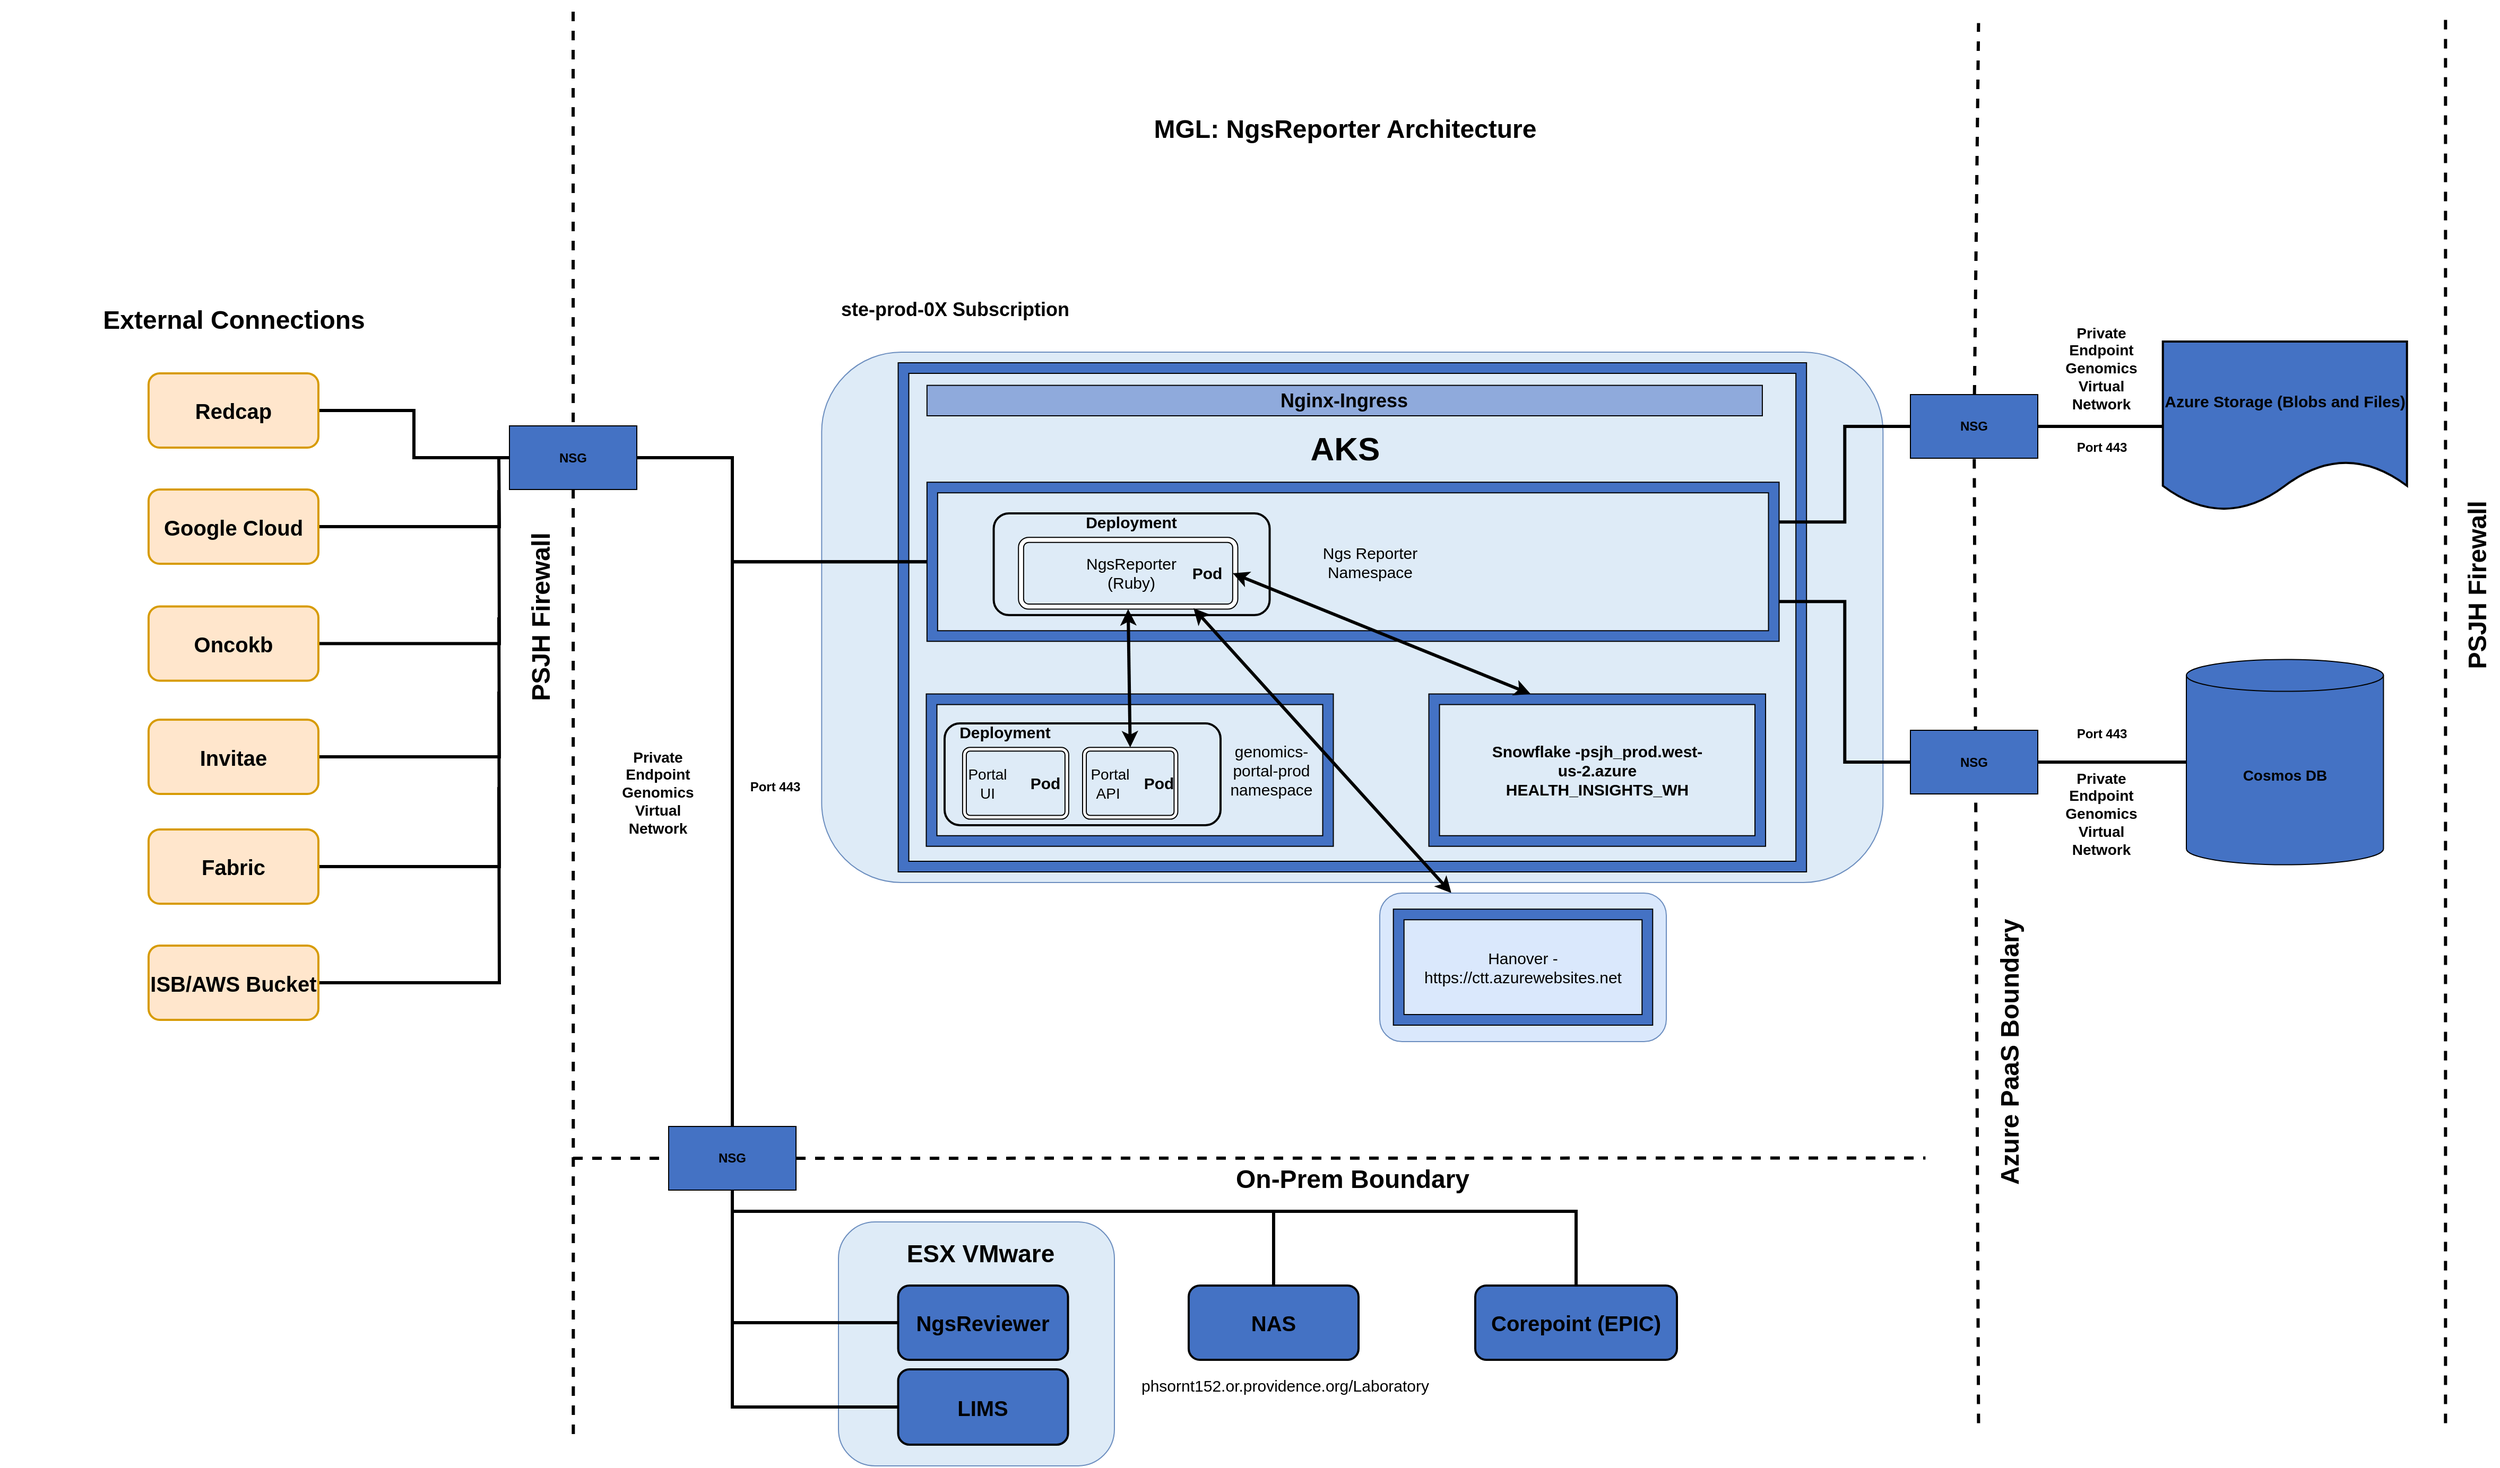 <mxfile version="20.0.3" type="github"><diagram name="Page-1" id="e3a06f82-3646-2815-327d-82caf3d4e204"><mxGraphModel dx="2142" dy="1944" grid="1" gridSize="10" guides="1" tooltips="1" connect="1" arrows="1" fold="1" page="1" pageScale="1.5" pageWidth="1169" pageHeight="826" background="none" math="0" shadow="0"><root><mxCell id="0" style=";html=1;"/><mxCell id="1" style=";html=1;" parent="0"/><mxCell id="6a7d8f32e03d9370-62" value="MGL: NgsReporter Architecture" style="text;strokeColor=none;fillColor=none;html=1;fontSize=24;fontStyle=1;verticalAlign=middle;align=center;" parent="1" vertex="1"><mxGeometry x="669.997" y="180" width="1394" height="60.267" as="geometry"/></mxCell><mxCell id="vWLtctp0Y2EUvDG1c7CQ-6" value="" style="rounded=1;whiteSpace=wrap;html=1;strokeColor=#6c8ebf;fillColor=#deebf7;" parent="1" vertex="1"><mxGeometry x="874.18" y="420" width="1000" height="500" as="geometry"/></mxCell><mxCell id="BTRELfzyAe2j1h-K1Ftg-1" style="edgeStyle=orthogonalEdgeStyle;rounded=0;orthogonalLoop=1;jettySize=auto;html=1;exitX=0;exitY=0.5;exitDx=0;exitDy=0;exitPerimeter=0;endArrow=none;endFill=0;strokeWidth=3;" parent="1" source="vWLtctp0Y2EUvDG1c7CQ-16" target="J1g_WNUgdPThKZRXv0Kn-5" edge="1"><mxGeometry relative="1" as="geometry"/></mxCell><mxCell id="vWLtctp0Y2EUvDG1c7CQ-16" value="&lt;span style=&quot;font-size: 14px;&quot;&gt;&lt;b&gt;Cosmos DB&lt;/b&gt;&lt;/span&gt;" style="shape=cylinder3;whiteSpace=wrap;html=1;boundedLbl=1;backgroundOutline=1;size=15;fillColor=#4472C4;" parent="1" vertex="1"><mxGeometry x="2160" y="709.73" width="185.71" height="193.56" as="geometry"/></mxCell><mxCell id="tGYNeZP_cqa0wACuk-C2-36" value="" style="group" parent="1" vertex="1" connectable="0"><mxGeometry x="946.27" y="430" width="855.82" height="690" as="geometry"/></mxCell><mxCell id="tGYNeZP_cqa0wACuk-C2-5" value="" style="verticalLabelPosition=bottom;verticalAlign=top;html=1;shape=mxgraph.basic.frame;dx=10;fillColor=#4472c4;" parent="tGYNeZP_cqa0wACuk-C2-36" vertex="1"><mxGeometry width="855.82" height="480" as="geometry"/></mxCell><mxCell id="tGYNeZP_cqa0wACuk-C2-9" value="" style="verticalLabelPosition=bottom;verticalAlign=top;html=1;shape=mxgraph.basic.frame;dx=10;fillColor=#4472c4;" parent="tGYNeZP_cqa0wACuk-C2-36" vertex="1"><mxGeometry x="27.14" y="112.62" width="802.86" height="150" as="geometry"/></mxCell><mxCell id="tGYNeZP_cqa0wACuk-C2-31" value="" style="group" parent="tGYNeZP_cqa0wACuk-C2-36" vertex="1" connectable="0"><mxGeometry x="90" y="141.998" width="260" height="95.935" as="geometry"/></mxCell><mxCell id="tGYNeZP_cqa0wACuk-C2-20" value="" style="rounded=1;whiteSpace=wrap;html=1;shadow=0;glass=0;sketch=0;fillColor=#DEEBF7;strokeWidth=2;" parent="tGYNeZP_cqa0wACuk-C2-31" vertex="1"><mxGeometry width="260" height="95.935" as="geometry"/></mxCell><mxCell id="tGYNeZP_cqa0wACuk-C2-19" value="" style="group;strokeWidth=1;fontSize=9;strokeColor=none;" parent="tGYNeZP_cqa0wACuk-C2-31" vertex="1" connectable="0"><mxGeometry x="23.33" y="22.57" width="206.67" height="67.72" as="geometry"/></mxCell><mxCell id="tGYNeZP_cqa0wACuk-C2-13" value="" style="verticalLabelPosition=bottom;verticalAlign=top;html=1;shape=mxgraph.basic.rounded_frame;dx=4.83;fillColor=default;" parent="tGYNeZP_cqa0wACuk-C2-19" vertex="1"><mxGeometry width="206.667" height="67.72" as="geometry"/></mxCell><mxCell id="tGYNeZP_cqa0wACuk-C2-21" value="&lt;span style=&quot;font-size: 15px;&quot;&gt;&lt;b&gt;Pod&lt;/b&gt;&lt;/span&gt;" style="text;html=1;strokeColor=none;fillColor=none;align=center;verticalAlign=middle;whiteSpace=wrap;rounded=0;shadow=0;glass=0;sketch=0;" parent="tGYNeZP_cqa0wACuk-C2-19" vertex="1"><mxGeometry x="155.384" y="28.219" width="45.202" height="11.29" as="geometry"/></mxCell><mxCell id="NLFzIcFkrFIh-OF0OQiE-4" value="NgsReporter (Ruby)" style="text;html=1;strokeColor=none;fillColor=none;align=center;verticalAlign=middle;whiteSpace=wrap;rounded=0;fontSize=15;" vertex="1" parent="tGYNeZP_cqa0wACuk-C2-31"><mxGeometry x="100" y="38.446" width="60" height="35.976" as="geometry"/></mxCell><mxCell id="NLFzIcFkrFIh-OF0OQiE-9" value="&lt;b&gt;Deployment&lt;/b&gt;" style="text;html=1;strokeColor=none;fillColor=none;align=center;verticalAlign=middle;whiteSpace=wrap;rounded=0;fontSize=15;" vertex="1" parent="tGYNeZP_cqa0wACuk-C2-31"><mxGeometry x="90" y="-7.43" width="80" height="30" as="geometry"/></mxCell><mxCell id="tGYNeZP_cqa0wACuk-C2-32" value="&lt;font style=&quot;font-size: 18px&quot;&gt;&lt;b&gt;Nginx-Ingress&lt;/b&gt;&lt;/font&gt;" style="rounded=0;whiteSpace=wrap;html=1;shadow=0;glass=0;sketch=0;fillColor=#8faadc;" parent="tGYNeZP_cqa0wACuk-C2-36" vertex="1"><mxGeometry x="27.14" y="21.3" width="787.06" height="28.7" as="geometry"/></mxCell><mxCell id="tGYNeZP_cqa0wACuk-C2-34" value="&lt;font size=&quot;1&quot;&gt;&lt;b style=&quot;font-size: 31px&quot;&gt;AKS&lt;/b&gt;&lt;/font&gt;" style="text;html=1;strokeColor=none;fillColor=none;align=center;verticalAlign=middle;whiteSpace=wrap;rounded=0;shadow=0;glass=0;sketch=0;" parent="tGYNeZP_cqa0wACuk-C2-36" vertex="1"><mxGeometry x="366.396" y="60.004" width="108.561" height="42.616" as="geometry"/></mxCell><mxCell id="NLFzIcFkrFIh-OF0OQiE-3" value="&lt;font style=&quot;font-size: 15px;&quot;&gt;Ngs Reporter Namespace&lt;/font&gt;" style="text;html=1;strokeColor=none;fillColor=none;align=center;verticalAlign=middle;whiteSpace=wrap;rounded=0;" vertex="1" parent="tGYNeZP_cqa0wACuk-C2-36"><mxGeometry x="380" y="163.033" width="130" height="49.167" as="geometry"/></mxCell><mxCell id="NLFzIcFkrFIh-OF0OQiE-6" value="" style="verticalLabelPosition=bottom;verticalAlign=top;html=1;shape=mxgraph.basic.frame;dx=10;fillColor=#4472c4;" vertex="1" parent="tGYNeZP_cqa0wACuk-C2-36"><mxGeometry x="26.48" y="312.31" width="383.52" height="143.62" as="geometry"/></mxCell><mxCell id="NLFzIcFkrFIh-OF0OQiE-22" value="genomics-portal-prod namespace" style="text;html=1;strokeColor=none;fillColor=none;align=center;verticalAlign=middle;whiteSpace=wrap;rounded=0;fontSize=15;" vertex="1" parent="tGYNeZP_cqa0wACuk-C2-36"><mxGeometry x="313.73" y="369.12" width="76.27" height="30" as="geometry"/></mxCell><mxCell id="NLFzIcFkrFIh-OF0OQiE-43" value="" style="verticalLabelPosition=bottom;verticalAlign=top;html=1;shape=mxgraph.basic.frame;dx=10;fillColor=#4472c4;" vertex="1" parent="tGYNeZP_cqa0wACuk-C2-36"><mxGeometry x="500" y="312.31" width="317.25" height="143.62" as="geometry"/></mxCell><mxCell id="NLFzIcFkrFIh-OF0OQiE-57" value="&lt;font style=&quot;font-size: 15px;&quot;&gt;&lt;b&gt;Snowflake -psjh_prod.west-us-2.azure HEALTH_INSIGHTS_WH&lt;/b&gt;&lt;/font&gt;" style="text;html=1;strokeColor=none;fillColor=none;align=center;verticalAlign=middle;whiteSpace=wrap;rounded=0;fontSize=9;" vertex="1" parent="tGYNeZP_cqa0wACuk-C2-36"><mxGeometry x="555.49" y="349.12" width="206.27" height="70" as="geometry"/></mxCell><mxCell id="NLFzIcFkrFIh-OF0OQiE-58" value="" style="endArrow=classic;startArrow=classic;html=1;rounded=0;fontSize=15;strokeWidth=3;exitX=1;exitY=0.5;exitDx=-4.83;exitDy=0;exitPerimeter=0;entryX=0;entryY=0;entryDx=95.88;entryDy=0;entryPerimeter=0;" edge="1" parent="tGYNeZP_cqa0wACuk-C2-36" source="tGYNeZP_cqa0wACuk-C2-13" target="NLFzIcFkrFIh-OF0OQiE-43"><mxGeometry width="50" height="50" relative="1" as="geometry"><mxPoint x="353.73" y="320" as="sourcePoint"/><mxPoint x="403.73" y="270" as="targetPoint"/></mxGeometry></mxCell><mxCell id="NLFzIcFkrFIh-OF0OQiE-63" value="" style="endArrow=classic;startArrow=classic;html=1;rounded=0;fontSize=15;strokeWidth=3;exitX=0.25;exitY=0;exitDx=0;exitDy=0;entryX=0.798;entryY=0.987;entryDx=0;entryDy=0;entryPerimeter=0;" edge="1" parent="tGYNeZP_cqa0wACuk-C2-36" source="NLFzIcFkrFIh-OF0OQiE-60" target="tGYNeZP_cqa0wACuk-C2-13"><mxGeometry width="50" height="50" relative="1" as="geometry"><mxPoint x="293.73" y="610" as="sourcePoint"/><mxPoint x="343.73" y="560" as="targetPoint"/></mxGeometry></mxCell><mxCell id="NLFzIcFkrFIh-OF0OQiE-61" value="" style="group" vertex="1" connectable="0" parent="tGYNeZP_cqa0wACuk-C2-36"><mxGeometry x="453.73" y="500" width="270" height="140" as="geometry"/></mxCell><mxCell id="NLFzIcFkrFIh-OF0OQiE-60" value="" style="rounded=1;whiteSpace=wrap;html=1;fontSize=15;strokeColor=#6c8ebf;strokeWidth=1;fillColor=#dae8fc;" vertex="1" parent="NLFzIcFkrFIh-OF0OQiE-61"><mxGeometry width="270" height="140" as="geometry"/></mxCell><mxCell id="NLFzIcFkrFIh-OF0OQiE-59" value="" style="verticalLabelPosition=bottom;verticalAlign=top;html=1;shape=mxgraph.basic.frame;dx=10;fillColor=#4472c4;" vertex="1" parent="NLFzIcFkrFIh-OF0OQiE-61"><mxGeometry x="12.857" y="15.167" width="244.286" height="109.278" as="geometry"/></mxCell><mxCell id="NLFzIcFkrFIh-OF0OQiE-62" value="Hanover - https://ctt.azurewebsites.net" style="text;html=1;strokeColor=none;fillColor=none;align=center;verticalAlign=middle;whiteSpace=wrap;rounded=0;fontSize=15;" vertex="1" parent="NLFzIcFkrFIh-OF0OQiE-61"><mxGeometry x="25" y="30" width="220" height="80" as="geometry"/></mxCell><mxCell id="tGYNeZP_cqa0wACuk-C2-38" value="" style="endArrow=none;dashed=1;html=1;strokeWidth=3;startArrow=none;" parent="1" source="J1g_WNUgdPThKZRXv0Kn-4" edge="1"><mxGeometry width="50" height="50" relative="1" as="geometry"><mxPoint x="1964.18" y="1429.73" as="sourcePoint"/><mxPoint x="1964.18" y="109.73" as="targetPoint"/></mxGeometry></mxCell><mxCell id="tGYNeZP_cqa0wACuk-C2-39" value="Azure PaaS Boundary" style="text;strokeColor=none;fillColor=none;html=1;fontSize=24;fontStyle=1;verticalAlign=middle;align=center;rounded=0;shadow=0;glass=0;sketch=0;rotation=-90;" parent="1" vertex="1"><mxGeometry x="1774.18" y="1060" width="440" height="40" as="geometry"/></mxCell><mxCell id="tGYNeZP_cqa0wACuk-C2-44" value="" style="endArrow=none;dashed=1;html=1;strokeWidth=3;" parent="1" edge="1"><mxGeometry width="50" height="50" relative="1" as="geometry"><mxPoint x="2404.18" y="1429.73" as="sourcePoint"/><mxPoint x="2404.18" y="99.73" as="targetPoint"/></mxGeometry></mxCell><mxCell id="tGYNeZP_cqa0wACuk-C2-45" value="PSJH Firewall" style="text;strokeColor=none;fillColor=none;html=1;fontSize=24;fontStyle=1;verticalAlign=middle;align=center;rounded=0;shadow=0;glass=0;sketch=0;rotation=-90;" parent="1" vertex="1"><mxGeometry x="2214.18" y="619.73" width="440" height="40" as="geometry"/></mxCell><mxCell id="tGYNeZP_cqa0wACuk-C2-46" value="" style="endArrow=none;dashed=1;html=1;strokeWidth=3;" parent="1" edge="1"><mxGeometry width="50" height="50" relative="1" as="geometry"><mxPoint x="640.18" y="1440" as="sourcePoint"/><mxPoint x="640.0" y="90.27" as="targetPoint"/></mxGeometry></mxCell><mxCell id="tGYNeZP_cqa0wACuk-C2-47" value="PSJH Firewall" style="text;strokeColor=none;fillColor=none;html=1;fontSize=24;fontStyle=1;verticalAlign=middle;align=center;rounded=0;shadow=0;glass=0;sketch=0;rotation=-90;" parent="1" vertex="1"><mxGeometry x="390.0" y="650" width="440" height="40" as="geometry"/></mxCell><mxCell id="tGYNeZP_cqa0wACuk-C2-48" value="" style="endArrow=none;dashed=1;html=1;strokeWidth=3;startArrow=none;" parent="1" source="J1g_WNUgdPThKZRXv0Kn-3" edge="1"><mxGeometry width="50" height="50" relative="1" as="geometry"><mxPoint x="654.18" y="1179.73" as="sourcePoint"/><mxPoint x="1914.18" y="1179.73" as="targetPoint"/></mxGeometry></mxCell><mxCell id="tGYNeZP_cqa0wACuk-C2-49" value="On-Prem Boundary" style="text;strokeColor=none;fillColor=none;html=1;fontSize=24;fontStyle=1;verticalAlign=middle;align=center;rounded=0;shadow=0;glass=0;sketch=0;rotation=0;" parent="1" vertex="1"><mxGeometry x="1154.18" y="1179.73" width="440" height="40" as="geometry"/></mxCell><mxCell id="tGYNeZP_cqa0wACuk-C2-52" value="" style="rounded=1;whiteSpace=wrap;html=1;strokeColor=#6c8ebf;fillColor=#deebf7;" parent="1" vertex="1"><mxGeometry x="890" y="1240" width="260" height="230" as="geometry"/></mxCell><mxCell id="tGYNeZP_cqa0wACuk-C2-51" value="&lt;b&gt;&lt;font style=&quot;font-size: 23px&quot;&gt;ESX VMware&lt;/font&gt;&lt;/b&gt;" style="text;html=1;strokeColor=none;fillColor=none;align=center;verticalAlign=middle;whiteSpace=wrap;rounded=0;" parent="1" vertex="1"><mxGeometry x="946.27" y="1250" width="155.82" height="40" as="geometry"/></mxCell><mxCell id="BTRELfzyAe2j1h-K1Ftg-3" style="edgeStyle=orthogonalEdgeStyle;rounded=0;orthogonalLoop=1;jettySize=auto;html=1;exitX=0;exitY=0.5;exitDx=0;exitDy=0;entryX=1;entryY=0.5;entryDx=0;entryDy=0;endArrow=none;endFill=0;strokeWidth=3;" parent="1" source="tGYNeZP_cqa0wACuk-C2-66" target="J1g_WNUgdPThKZRXv0Kn-4" edge="1"><mxGeometry relative="1" as="geometry"/></mxCell><mxCell id="tGYNeZP_cqa0wACuk-C2-66" value="&lt;font style=&quot;font-size: 15px&quot;&gt;&lt;b&gt;Azure Storage (Blobs and Files)&lt;/b&gt;&lt;/font&gt;" style="shape=document;whiteSpace=wrap;html=1;boundedLbl=1;rounded=0;shadow=0;glass=0;sketch=0;strokeWidth=2;fillColor=#4472c4;" parent="1" vertex="1"><mxGeometry x="2137.85" y="410" width="230" height="160" as="geometry"/></mxCell><mxCell id="tGYNeZP_cqa0wACuk-C2-69" value="&lt;font style=&quot;font-size: 14px&quot;&gt;&lt;b&gt;Private Endpoint&lt;br&gt;Genomics Virtual Network&lt;/b&gt;&lt;/font&gt;" style="text;html=1;strokeColor=none;fillColor=none;align=center;verticalAlign=middle;whiteSpace=wrap;rounded=0;shadow=0;glass=0;sketch=0;" parent="1" vertex="1"><mxGeometry x="2030" y="400" width="100" height="70" as="geometry"/></mxCell><mxCell id="tGYNeZP_cqa0wACuk-C2-70" value="&lt;font style=&quot;font-size: 14px&quot;&gt;&lt;b&gt;Private Endpoint&lt;br&gt;Genomics Virtual Network&lt;/b&gt;&lt;/font&gt;" style="text;html=1;strokeColor=none;fillColor=none;align=center;verticalAlign=middle;whiteSpace=wrap;rounded=0;shadow=0;glass=0;sketch=0;" parent="1" vertex="1"><mxGeometry x="2030" y="820" width="100" height="70" as="geometry"/></mxCell><mxCell id="tGYNeZP_cqa0wACuk-C2-71" value="&lt;b&gt;Port 443&lt;/b&gt;" style="text;html=1;align=center;verticalAlign=middle;resizable=0;points=[];autosize=1;strokeColor=none;fillColor=none;" parent="1" vertex="1"><mxGeometry x="2050" y="500" width="60" height="20" as="geometry"/></mxCell><mxCell id="BTRELfzyAe2j1h-K1Ftg-5" style="edgeStyle=orthogonalEdgeStyle;rounded=0;orthogonalLoop=1;jettySize=auto;html=1;exitX=0;exitY=0.5;exitDx=0;exitDy=0;entryX=0.5;entryY=1;entryDx=0;entryDy=0;endArrow=none;endFill=0;strokeWidth=3;" parent="1" source="tGYNeZP_cqa0wACuk-C2-72" target="J1g_WNUgdPThKZRXv0Kn-3" edge="1"><mxGeometry relative="1" as="geometry"/></mxCell><mxCell id="tGYNeZP_cqa0wACuk-C2-72" value="&lt;font style=&quot;font-size: 20px&quot;&gt;&lt;b&gt;NgsReviewer&lt;/b&gt;&lt;/font&gt;" style="rounded=1;whiteSpace=wrap;html=1;shadow=0;glass=0;sketch=0;strokeColor=#000000;strokeWidth=2;fillColor=#4472C4;" parent="1" vertex="1"><mxGeometry x="946.27" y="1300" width="160" height="70" as="geometry"/></mxCell><mxCell id="tGYNeZP_cqa0wACuk-C2-78" value="&lt;font style=&quot;font-size: 14px&quot;&gt;&lt;b&gt;Private Endpoint&lt;br&gt;Genomics Virtual Network&lt;/b&gt;&lt;/font&gt;" style="text;html=1;strokeColor=none;fillColor=none;align=center;verticalAlign=middle;whiteSpace=wrap;rounded=0;shadow=0;glass=0;sketch=0;" parent="1" vertex="1"><mxGeometry x="670" y="800" width="100" height="70" as="geometry"/></mxCell><mxCell id="J1g_WNUgdPThKZRXv0Kn-1" value="&lt;b&gt;Port 443&lt;/b&gt;" style="text;html=1;align=center;verticalAlign=middle;resizable=0;points=[];autosize=1;strokeColor=none;fillColor=none;" parent="1" vertex="1"><mxGeometry x="2050" y="770" width="60" height="20" as="geometry"/></mxCell><mxCell id="J1g_WNUgdPThKZRXv0Kn-2" value="&lt;b&gt;Port 443&lt;/b&gt;" style="text;html=1;align=center;verticalAlign=middle;resizable=0;points=[];autosize=1;strokeColor=none;fillColor=none;" parent="1" vertex="1"><mxGeometry x="800" y="820" width="60" height="20" as="geometry"/></mxCell><mxCell id="J1g_WNUgdPThKZRXv0Kn-7" value="" style="endArrow=none;dashed=1;html=1;strokeWidth=3;" parent="1" target="J1g_WNUgdPThKZRXv0Kn-4" edge="1"><mxGeometry width="50" height="50" relative="1" as="geometry"><mxPoint x="1964.18" y="1429.73" as="sourcePoint"/><mxPoint x="1964.18" y="109.73" as="targetPoint"/></mxGeometry></mxCell><mxCell id="BTRELfzyAe2j1h-K1Ftg-6" style="edgeStyle=orthogonalEdgeStyle;rounded=0;orthogonalLoop=1;jettySize=auto;html=1;exitX=0.5;exitY=0;exitDx=0;exitDy=0;entryX=0;entryY=0.5;entryDx=0;entryDy=0;entryPerimeter=0;endArrow=none;endFill=0;strokeWidth=3;" parent="1" source="J1g_WNUgdPThKZRXv0Kn-3" target="tGYNeZP_cqa0wACuk-C2-9" edge="1"><mxGeometry relative="1" as="geometry"><Array as="points"><mxPoint x="790" y="1150"/><mxPoint x="790" y="618"/></Array></mxGeometry></mxCell><mxCell id="NLFzIcFkrFIh-OF0OQiE-26" style="edgeStyle=orthogonalEdgeStyle;rounded=0;orthogonalLoop=1;jettySize=auto;html=1;exitX=0.5;exitY=1;exitDx=0;exitDy=0;entryX=0;entryY=0.5;entryDx=0;entryDy=0;fontSize=15;strokeWidth=3;endArrow=none;endFill=0;" edge="1" parent="1" source="J1g_WNUgdPThKZRXv0Kn-3" target="NLFzIcFkrFIh-OF0OQiE-23"><mxGeometry relative="1" as="geometry"/></mxCell><mxCell id="NLFzIcFkrFIh-OF0OQiE-69" style="edgeStyle=orthogonalEdgeStyle;rounded=0;orthogonalLoop=1;jettySize=auto;html=1;exitX=0.5;exitY=0;exitDx=0;exitDy=0;fontSize=15;endArrow=none;endFill=0;strokeWidth=3;entryX=0.5;entryY=1;entryDx=0;entryDy=0;" edge="1" parent="1" source="NLFzIcFkrFIh-OF0OQiE-65" target="J1g_WNUgdPThKZRXv0Kn-3"><mxGeometry relative="1" as="geometry"><Array as="points"><mxPoint x="1300" y="1230"/><mxPoint x="790" y="1230"/></Array></mxGeometry></mxCell><mxCell id="J1g_WNUgdPThKZRXv0Kn-3" value="&lt;b&gt;NSG&lt;/b&gt;" style="rounded=0;whiteSpace=wrap;html=1;fillColor=#4472c4;" parent="1" vertex="1"><mxGeometry x="730.0" y="1150" width="120" height="60" as="geometry"/></mxCell><mxCell id="J1g_WNUgdPThKZRXv0Kn-8" value="" style="endArrow=none;dashed=1;html=1;strokeWidth=3;" parent="1" target="J1g_WNUgdPThKZRXv0Kn-3" edge="1"><mxGeometry width="50" height="50" relative="1" as="geometry"><mxPoint x="640" y="1180" as="sourcePoint"/><mxPoint x="1914.18" y="1039.73" as="targetPoint"/></mxGeometry></mxCell><mxCell id="BTRELfzyAe2j1h-K1Ftg-4" style="edgeStyle=orthogonalEdgeStyle;rounded=0;orthogonalLoop=1;jettySize=auto;html=1;exitX=0;exitY=0.5;exitDx=0;exitDy=0;entryX=0;entryY=0;entryDx=802.86;entryDy=37.5;entryPerimeter=0;endArrow=none;endFill=0;strokeWidth=3;" parent="1" source="J1g_WNUgdPThKZRXv0Kn-4" target="tGYNeZP_cqa0wACuk-C2-9" edge="1"><mxGeometry relative="1" as="geometry"/></mxCell><mxCell id="J1g_WNUgdPThKZRXv0Kn-4" value="&lt;b&gt;NSG&lt;/b&gt;" style="rounded=0;whiteSpace=wrap;html=1;fillColor=#4472c4;" parent="1" vertex="1"><mxGeometry x="1900" y="460" width="120" height="60" as="geometry"/></mxCell><mxCell id="BTRELfzyAe2j1h-K1Ftg-2" style="edgeStyle=orthogonalEdgeStyle;rounded=0;orthogonalLoop=1;jettySize=auto;html=1;exitX=0;exitY=0.5;exitDx=0;exitDy=0;entryX=0;entryY=0;entryDx=802.86;entryDy=112.5;entryPerimeter=0;endArrow=none;endFill=0;strokeWidth=3;" parent="1" source="J1g_WNUgdPThKZRXv0Kn-5" target="tGYNeZP_cqa0wACuk-C2-9" edge="1"><mxGeometry relative="1" as="geometry"/></mxCell><mxCell id="J1g_WNUgdPThKZRXv0Kn-5" value="&lt;b&gt;NSG&lt;/b&gt;" style="rounded=0;whiteSpace=wrap;html=1;fillColor=#4472c4;" parent="1" vertex="1"><mxGeometry x="1900" y="776.51" width="120" height="60" as="geometry"/></mxCell><mxCell id="NLFzIcFkrFIh-OF0OQiE-10" value="" style="group" vertex="1" connectable="0" parent="1"><mxGeometry x="990" y="770" width="260" height="95.94" as="geometry"/></mxCell><mxCell id="NLFzIcFkrFIh-OF0OQiE-11" value="" style="rounded=1;whiteSpace=wrap;html=1;shadow=0;glass=0;sketch=0;fillColor=#DEEBF7;strokeWidth=2;" vertex="1" parent="NLFzIcFkrFIh-OF0OQiE-10"><mxGeometry width="260.0" height="95.94" as="geometry"/></mxCell><mxCell id="NLFzIcFkrFIh-OF0OQiE-16" value="&lt;b&gt;Deployment&lt;/b&gt;" style="text;html=1;strokeColor=none;fillColor=none;align=center;verticalAlign=middle;whiteSpace=wrap;rounded=0;fontSize=15;" vertex="1" parent="NLFzIcFkrFIh-OF0OQiE-10"><mxGeometry x="16.954" y="-7.43" width="80.0" height="30.001" as="geometry"/></mxCell><mxCell id="NLFzIcFkrFIh-OF0OQiE-12" value="" style="group" vertex="1" connectable="0" parent="NLFzIcFkrFIh-OF0OQiE-10"><mxGeometry x="16.957" y="22.57" width="100" height="67.72" as="geometry"/></mxCell><mxCell id="NLFzIcFkrFIh-OF0OQiE-13" value="" style="verticalLabelPosition=bottom;verticalAlign=top;html=1;shape=mxgraph.basic.rounded_frame;dx=3.52;fillColor=default;" vertex="1" parent="NLFzIcFkrFIh-OF0OQiE-12"><mxGeometry width="100" height="67.72" as="geometry"/></mxCell><mxCell id="NLFzIcFkrFIh-OF0OQiE-14" value="&lt;span style=&quot;font-size: 15px;&quot;&gt;&lt;b&gt;Pod&lt;/b&gt;&lt;/span&gt;" style="text;html=1;strokeColor=none;fillColor=none;align=center;verticalAlign=middle;whiteSpace=wrap;rounded=0;shadow=0;glass=0;sketch=0;" vertex="1" parent="NLFzIcFkrFIh-OF0OQiE-12"><mxGeometry x="73.04" y="28.22" width="10.153" height="11.29" as="geometry"/></mxCell><mxCell id="NLFzIcFkrFIh-OF0OQiE-17" value="" style="group" vertex="1" connectable="0" parent="NLFzIcFkrFIh-OF0OQiE-10"><mxGeometry x="130.004" y="22.57" width="89.711" height="67.72" as="geometry"/></mxCell><mxCell id="NLFzIcFkrFIh-OF0OQiE-19" value="&lt;span style=&quot;font-size: 15px;&quot;&gt;&lt;b&gt;Pod&lt;/b&gt;&lt;/span&gt;" style="text;html=1;strokeColor=none;fillColor=none;align=center;verticalAlign=middle;whiteSpace=wrap;rounded=0;shadow=0;glass=0;sketch=0;" vertex="1" parent="NLFzIcFkrFIh-OF0OQiE-17"><mxGeometry x="67.452" y="28.22" width="10.153" height="11.29" as="geometry"/></mxCell><mxCell id="NLFzIcFkrFIh-OF0OQiE-37" value="" style="group" vertex="1" connectable="0" parent="NLFzIcFkrFIh-OF0OQiE-17"><mxGeometry width="89.711" height="67.72" as="geometry"/></mxCell><mxCell id="NLFzIcFkrFIh-OF0OQiE-38" value="" style="verticalLabelPosition=bottom;verticalAlign=top;html=1;shape=mxgraph.basic.rounded_frame;dx=3.52;fillColor=default;" vertex="1" parent="NLFzIcFkrFIh-OF0OQiE-37"><mxGeometry width="89.71" height="67.72" as="geometry"/></mxCell><mxCell id="NLFzIcFkrFIh-OF0OQiE-20" value="&lt;font style=&quot;font-size: 14px;&quot;&gt;Portal API&amp;nbsp;&lt;/font&gt;" style="text;html=1;strokeColor=none;fillColor=none;align=center;verticalAlign=middle;whiteSpace=wrap;rounded=0;fontSize=15;" vertex="1" parent="NLFzIcFkrFIh-OF0OQiE-10"><mxGeometry x="130.004" y="38.44" width="51.644" height="35.98" as="geometry"/></mxCell><mxCell id="NLFzIcFkrFIh-OF0OQiE-15" value="&lt;font style=&quot;font-size: 14px;&quot;&gt;Portal UI&lt;/font&gt;" style="text;html=1;strokeColor=none;fillColor=none;align=center;verticalAlign=middle;whiteSpace=wrap;rounded=0;fontSize=15;" vertex="1" parent="NLFzIcFkrFIh-OF0OQiE-10"><mxGeometry x="16.957" y="38.44" width="47.248" height="35.98" as="geometry"/></mxCell><mxCell id="NLFzIcFkrFIh-OF0OQiE-21" value="" style="endArrow=classic;startArrow=classic;html=1;rounded=0;fontSize=15;exitX=0.5;exitY=0;exitDx=0;exitDy=0;exitPerimeter=0;entryX=0.5;entryY=1;entryDx=0;entryDy=0;entryPerimeter=0;strokeWidth=3;" edge="1" parent="1" source="NLFzIcFkrFIh-OF0OQiE-38" target="tGYNeZP_cqa0wACuk-C2-13"><mxGeometry width="50" height="50" relative="1" as="geometry"><mxPoint x="1212.105" y="792.57" as="sourcePoint"/><mxPoint x="1290" y="700" as="targetPoint"/></mxGeometry></mxCell><mxCell id="NLFzIcFkrFIh-OF0OQiE-23" value="&lt;font style=&quot;font-size: 20px&quot;&gt;&lt;b&gt;LIMS&lt;/b&gt;&lt;/font&gt;" style="rounded=1;whiteSpace=wrap;html=1;shadow=0;glass=0;sketch=0;strokeColor=#000000;strokeWidth=2;fillColor=#4472C4;" vertex="1" parent="1"><mxGeometry x="946.27" y="1379" width="160" height="71" as="geometry"/></mxCell><mxCell id="NLFzIcFkrFIh-OF0OQiE-27" value="External Connections" style="text;strokeColor=none;fillColor=none;html=1;fontSize=24;fontStyle=1;verticalAlign=middle;align=center;rounded=0;shadow=0;glass=0;sketch=0;rotation=0;" vertex="1" parent="1"><mxGeometry x="100.0" y="370" width="440" height="40" as="geometry"/></mxCell><mxCell id="NLFzIcFkrFIh-OF0OQiE-73" style="edgeStyle=orthogonalEdgeStyle;rounded=0;orthogonalLoop=1;jettySize=auto;html=1;exitX=1;exitY=0.5;exitDx=0;exitDy=0;entryX=0;entryY=0.5;entryDx=0;entryDy=0;fontSize=15;endArrow=none;endFill=0;strokeWidth=3;" edge="1" parent="1" source="NLFzIcFkrFIh-OF0OQiE-28" target="NLFzIcFkrFIh-OF0OQiE-71"><mxGeometry relative="1" as="geometry"/></mxCell><mxCell id="NLFzIcFkrFIh-OF0OQiE-28" value="&lt;font style=&quot;font-size: 20px&quot;&gt;&lt;b&gt;Redcap&lt;/b&gt;&lt;/font&gt;" style="rounded=1;whiteSpace=wrap;html=1;shadow=0;glass=0;sketch=0;strokeColor=#d79b00;strokeWidth=2;fillColor=#ffe6cc;" vertex="1" parent="1"><mxGeometry x="240" y="440" width="160" height="70" as="geometry"/></mxCell><mxCell id="NLFzIcFkrFIh-OF0OQiE-74" style="edgeStyle=orthogonalEdgeStyle;rounded=0;orthogonalLoop=1;jettySize=auto;html=1;exitX=1;exitY=0.5;exitDx=0;exitDy=0;fontSize=15;endArrow=none;endFill=0;strokeWidth=3;" edge="1" parent="1" source="NLFzIcFkrFIh-OF0OQiE-29"><mxGeometry relative="1" as="geometry"><mxPoint x="570" y="520" as="targetPoint"/></mxGeometry></mxCell><mxCell id="NLFzIcFkrFIh-OF0OQiE-29" value="&lt;font style=&quot;font-size: 20px&quot;&gt;&lt;b&gt;Google Cloud&lt;/b&gt;&lt;/font&gt;" style="rounded=1;whiteSpace=wrap;html=1;shadow=0;glass=0;sketch=0;strokeColor=#d79b00;strokeWidth=2;fillColor=#ffe6cc;" vertex="1" parent="1"><mxGeometry x="240" y="549.5" width="160" height="70" as="geometry"/></mxCell><mxCell id="NLFzIcFkrFIh-OF0OQiE-75" style="edgeStyle=orthogonalEdgeStyle;rounded=0;orthogonalLoop=1;jettySize=auto;html=1;exitX=1;exitY=0.5;exitDx=0;exitDy=0;fontSize=15;endArrow=none;endFill=0;strokeWidth=3;" edge="1" parent="1" source="NLFzIcFkrFIh-OF0OQiE-30"><mxGeometry relative="1" as="geometry"><mxPoint x="570" y="550" as="targetPoint"/></mxGeometry></mxCell><mxCell id="NLFzIcFkrFIh-OF0OQiE-30" value="&lt;font style=&quot;font-size: 20px&quot;&gt;&lt;b&gt;Oncokb&lt;/b&gt;&lt;/font&gt;" style="rounded=1;whiteSpace=wrap;html=1;shadow=0;glass=0;sketch=0;strokeColor=#d79b00;strokeWidth=2;fillColor=#ffe6cc;" vertex="1" parent="1"><mxGeometry x="240" y="659.73" width="160" height="70" as="geometry"/></mxCell><mxCell id="NLFzIcFkrFIh-OF0OQiE-76" style="edgeStyle=orthogonalEdgeStyle;rounded=0;orthogonalLoop=1;jettySize=auto;html=1;exitX=1;exitY=0.5;exitDx=0;exitDy=0;fontSize=15;endArrow=none;endFill=0;strokeWidth=3;" edge="1" parent="1" source="NLFzIcFkrFIh-OF0OQiE-31"><mxGeometry relative="1" as="geometry"><mxPoint x="570" y="670" as="targetPoint"/></mxGeometry></mxCell><mxCell id="NLFzIcFkrFIh-OF0OQiE-31" value="&lt;font style=&quot;font-size: 20px&quot;&gt;&lt;b&gt;Invitae&lt;/b&gt;&lt;/font&gt;" style="rounded=1;whiteSpace=wrap;html=1;shadow=0;glass=0;sketch=0;strokeColor=#d79b00;strokeWidth=2;fillColor=#ffe6cc;" vertex="1" parent="1"><mxGeometry x="240" y="766.51" width="160" height="70" as="geometry"/></mxCell><mxCell id="NLFzIcFkrFIh-OF0OQiE-77" style="edgeStyle=orthogonalEdgeStyle;rounded=0;orthogonalLoop=1;jettySize=auto;html=1;exitX=1;exitY=0.5;exitDx=0;exitDy=0;fontSize=15;endArrow=none;endFill=0;strokeWidth=3;" edge="1" parent="1" source="NLFzIcFkrFIh-OF0OQiE-32"><mxGeometry relative="1" as="geometry"><mxPoint x="570" y="740" as="targetPoint"/></mxGeometry></mxCell><mxCell id="NLFzIcFkrFIh-OF0OQiE-32" value="&lt;font style=&quot;font-size: 20px&quot;&gt;&lt;b&gt;Fabric&lt;/b&gt;&lt;/font&gt;" style="rounded=1;whiteSpace=wrap;html=1;shadow=0;glass=0;sketch=0;strokeColor=#d79b00;strokeWidth=2;fillColor=#ffe6cc;" vertex="1" parent="1"><mxGeometry x="240" y="870" width="160" height="70" as="geometry"/></mxCell><mxCell id="NLFzIcFkrFIh-OF0OQiE-78" style="edgeStyle=orthogonalEdgeStyle;rounded=0;orthogonalLoop=1;jettySize=auto;html=1;exitX=1;exitY=0.5;exitDx=0;exitDy=0;fontSize=15;endArrow=none;endFill=0;strokeWidth=3;" edge="1" parent="1" source="NLFzIcFkrFIh-OF0OQiE-33"><mxGeometry relative="1" as="geometry"><mxPoint x="570" y="830" as="targetPoint"/></mxGeometry></mxCell><mxCell id="NLFzIcFkrFIh-OF0OQiE-33" value="&lt;font style=&quot;font-size: 20px&quot;&gt;&lt;b&gt;ISB/AWS Bucket&lt;/b&gt;&lt;/font&gt;" style="rounded=1;whiteSpace=wrap;html=1;shadow=0;glass=0;sketch=0;strokeColor=#d79b00;strokeWidth=2;fillColor=#ffe6cc;" vertex="1" parent="1"><mxGeometry x="240" y="979.5" width="160" height="70" as="geometry"/></mxCell><mxCell id="vWLtctp0Y2EUvDG1c7CQ-7" value="&lt;b&gt;&lt;font style=&quot;font-size: 18px&quot;&gt;ste-prod-0X Subscription&lt;/font&gt;&lt;/b&gt;" style="text;html=1;strokeColor=none;fillColor=none;align=center;verticalAlign=middle;whiteSpace=wrap;rounded=0;" parent="1" vertex="1"><mxGeometry x="870" y="349.73" width="260" height="60.27" as="geometry"/></mxCell><mxCell id="NLFzIcFkrFIh-OF0OQiE-65" value="&lt;font style=&quot;font-size: 20px&quot;&gt;&lt;b&gt;NAS&lt;/b&gt;&lt;/font&gt;" style="rounded=1;whiteSpace=wrap;html=1;shadow=0;glass=0;sketch=0;strokeColor=#000000;strokeWidth=2;fillColor=#4472C4;" vertex="1" parent="1"><mxGeometry x="1220" y="1300" width="160" height="70" as="geometry"/></mxCell><mxCell id="NLFzIcFkrFIh-OF0OQiE-66" value="&lt;font style=&quot;font-size: 20px&quot;&gt;&lt;b&gt;Corepoint (EPIC)&lt;/b&gt;&lt;/font&gt;" style="rounded=1;whiteSpace=wrap;html=1;shadow=0;glass=0;sketch=0;strokeColor=#000000;strokeWidth=2;fillColor=#4472C4;" vertex="1" parent="1"><mxGeometry x="1490" y="1300" width="190" height="70" as="geometry"/></mxCell><mxCell id="NLFzIcFkrFIh-OF0OQiE-67" value="phsornt152.or.providence.org/Laboratory" style="text;html=1;strokeColor=none;fillColor=none;align=center;verticalAlign=middle;whiteSpace=wrap;rounded=0;fontSize=15;" vertex="1" parent="1"><mxGeometry x="1200" y="1379" width="222" height="30" as="geometry"/></mxCell><mxCell id="NLFzIcFkrFIh-OF0OQiE-70" value="" style="endArrow=none;html=1;rounded=0;fontSize=15;strokeWidth=3;entryX=0.5;entryY=0;entryDx=0;entryDy=0;" edge="1" parent="1" target="NLFzIcFkrFIh-OF0OQiE-66"><mxGeometry width="50" height="50" relative="1" as="geometry"><mxPoint x="1240" y="1230" as="sourcePoint"/><mxPoint x="1290" y="1180" as="targetPoint"/><Array as="points"><mxPoint x="1585" y="1230"/></Array></mxGeometry></mxCell><mxCell id="NLFzIcFkrFIh-OF0OQiE-71" value="&lt;b&gt;NSG&lt;/b&gt;" style="rounded=0;whiteSpace=wrap;html=1;fillColor=#4472c4;" vertex="1" parent="1"><mxGeometry x="580" y="489.5" width="120" height="60" as="geometry"/></mxCell><mxCell id="NLFzIcFkrFIh-OF0OQiE-81" style="edgeStyle=elbowEdgeStyle;rounded=0;orthogonalLoop=1;jettySize=auto;html=1;exitX=0;exitY=0.5;exitDx=0;exitDy=0;exitPerimeter=0;entryX=1;entryY=0.5;entryDx=0;entryDy=0;fontSize=15;endArrow=none;endFill=0;strokeWidth=3;" edge="1" parent="1" source="tGYNeZP_cqa0wACuk-C2-9" target="NLFzIcFkrFIh-OF0OQiE-71"><mxGeometry relative="1" as="geometry"><Array as="points"><mxPoint x="790" y="620"/><mxPoint x="780" y="570"/></Array></mxGeometry></mxCell></root></mxGraphModel></diagram></mxfile>